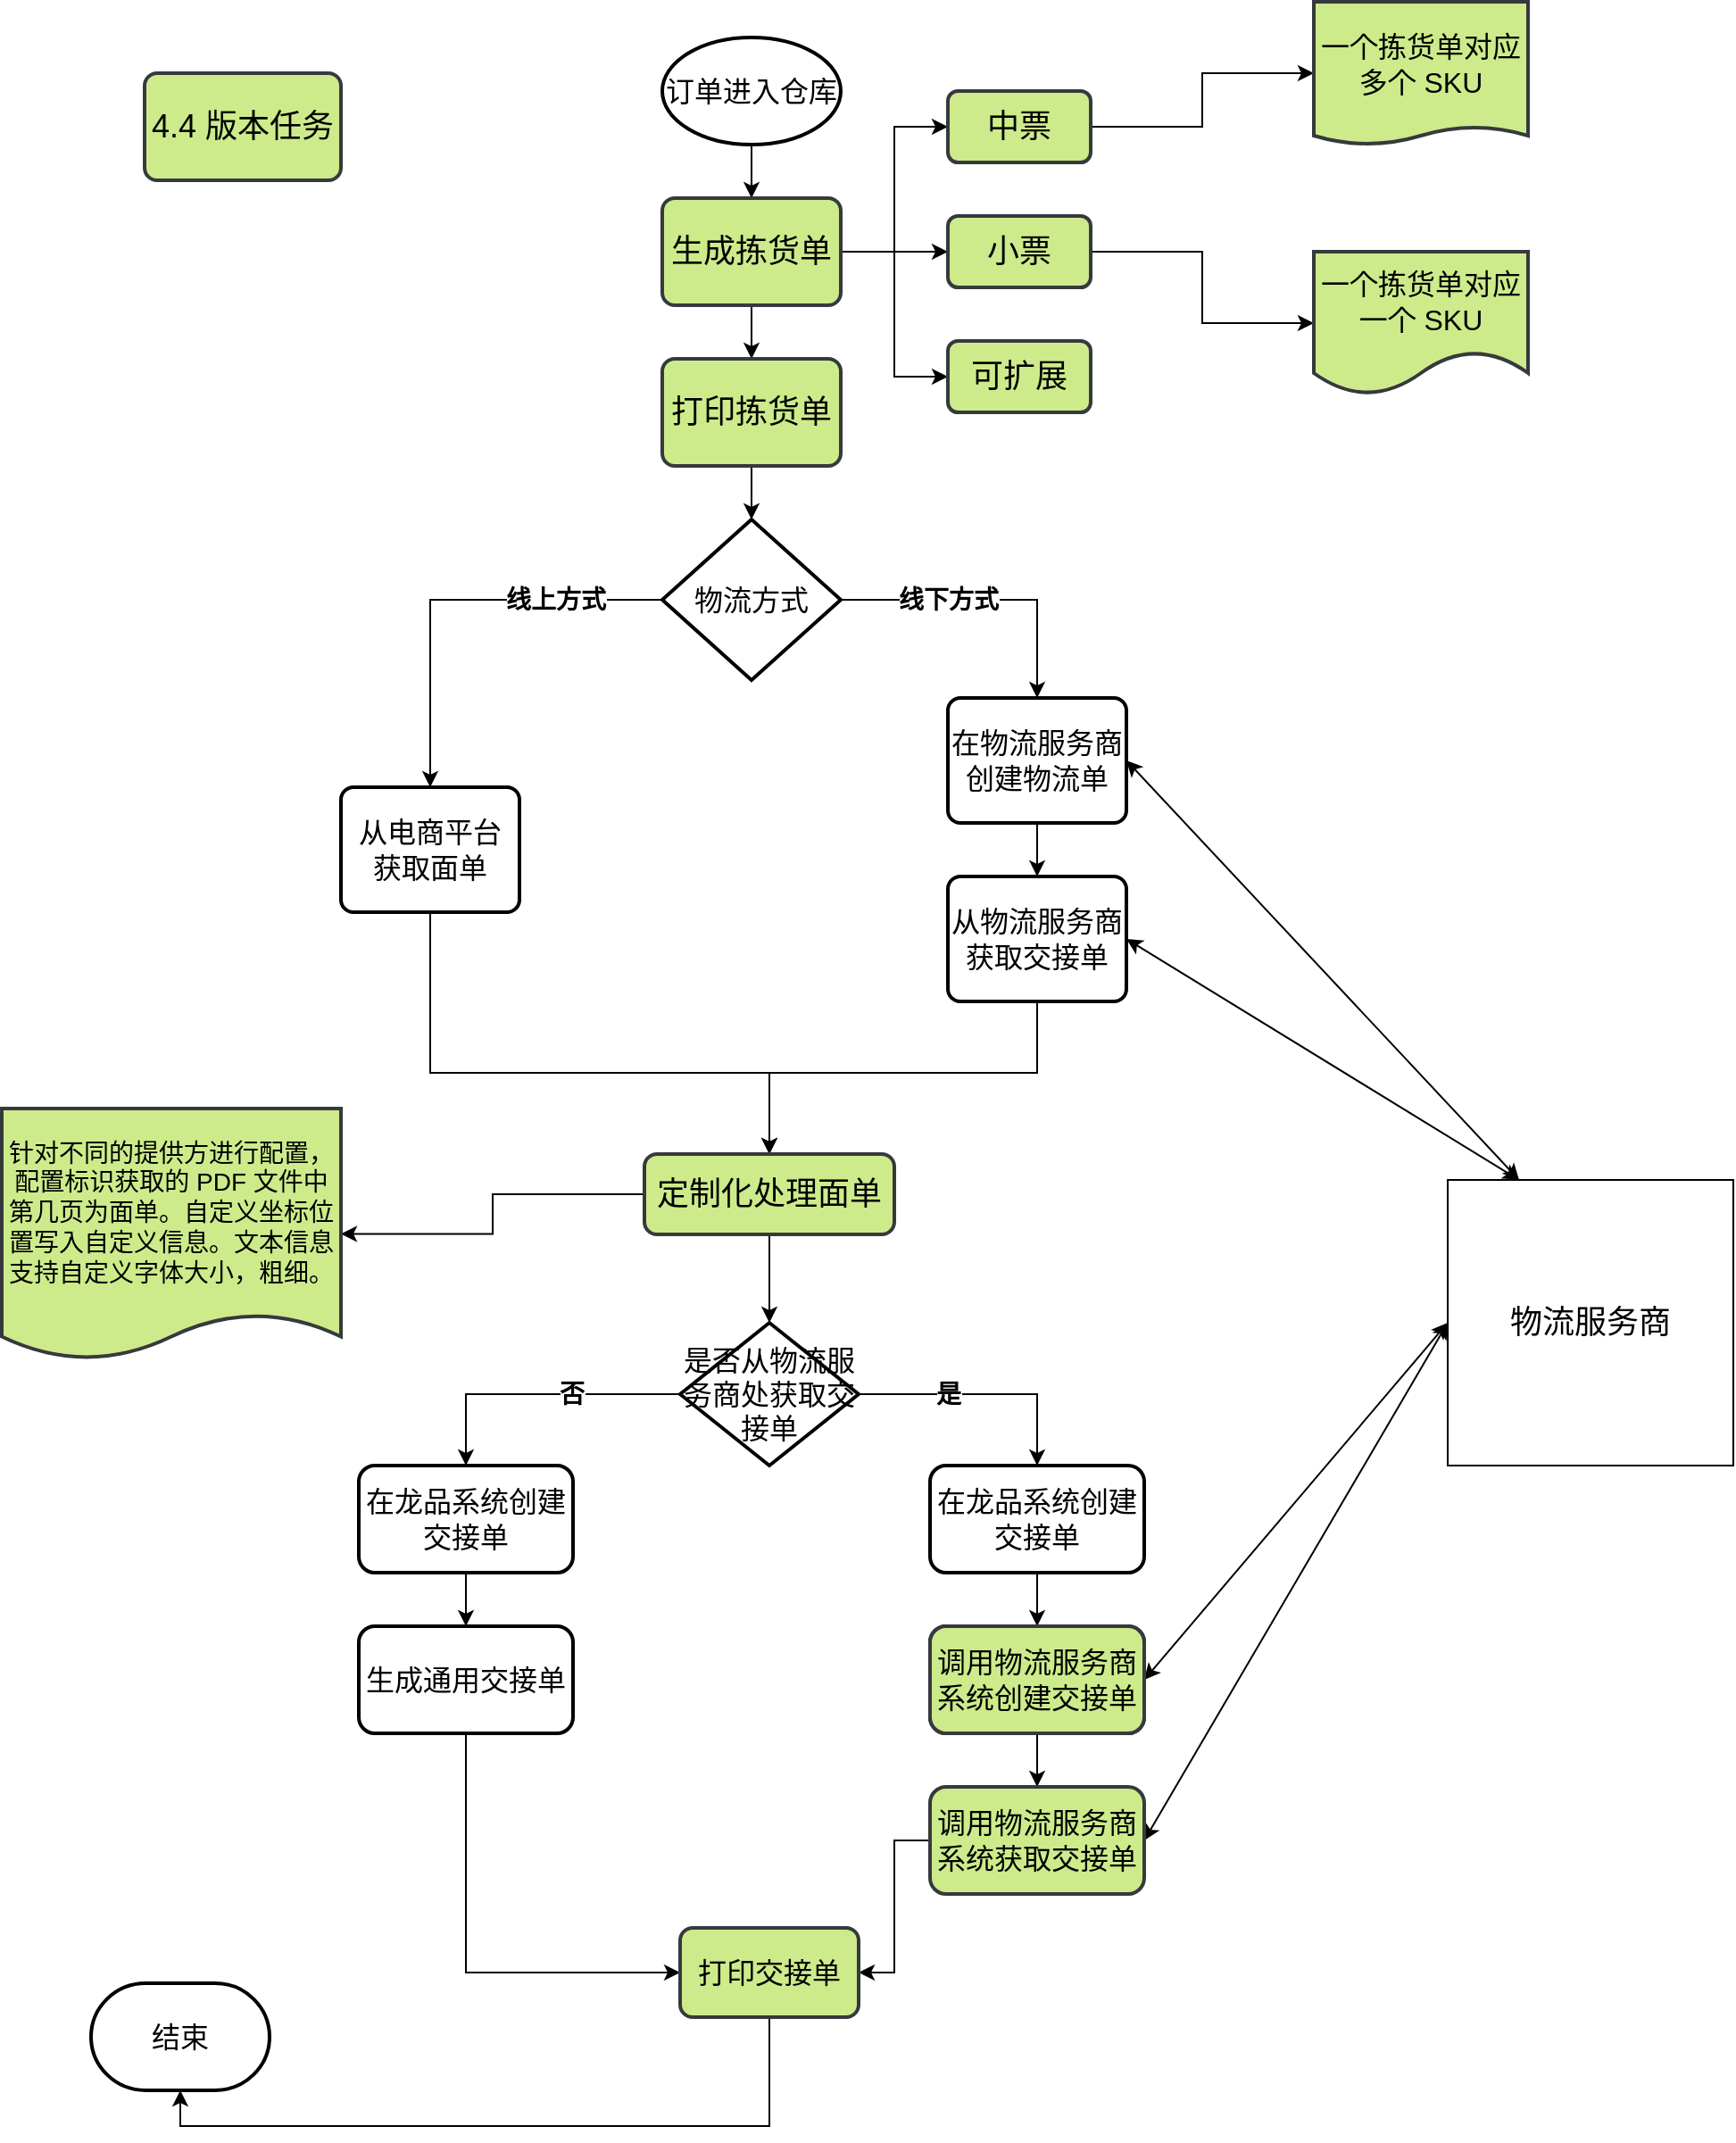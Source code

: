 <mxfile version="21.1.1" type="github">
  <diagram name="第 1 页" id="KuIml-AkiOZRVEyt4xdX">
    <mxGraphModel dx="1434" dy="756" grid="1" gridSize="10" guides="1" tooltips="1" connect="1" arrows="1" fold="1" page="1" pageScale="1" pageWidth="827" pageHeight="1169" math="0" shadow="0">
      <root>
        <mxCell id="0" />
        <mxCell id="1" parent="0" />
        <mxCell id="3qagU8p-PGzFSOpaCyJv-4" style="edgeStyle=orthogonalEdgeStyle;rounded=0;orthogonalLoop=1;jettySize=auto;html=1;" parent="1" source="3qagU8p-PGzFSOpaCyJv-1" target="3qagU8p-PGzFSOpaCyJv-3" edge="1">
          <mxGeometry relative="1" as="geometry" />
        </mxCell>
        <mxCell id="3qagU8p-PGzFSOpaCyJv-1" value="&lt;font style=&quot;font-size: 16px;&quot;&gt;订单进入仓库&lt;/font&gt;" style="strokeWidth=2;html=1;shape=mxgraph.flowchart.start_1;whiteSpace=wrap;" parent="1" vertex="1">
          <mxGeometry x="380" y="60" width="100" height="60" as="geometry" />
        </mxCell>
        <mxCell id="3qagU8p-PGzFSOpaCyJv-20" style="edgeStyle=orthogonalEdgeStyle;rounded=0;orthogonalLoop=1;jettySize=auto;html=1;" parent="1" source="3qagU8p-PGzFSOpaCyJv-3" target="3qagU8p-PGzFSOpaCyJv-19" edge="1">
          <mxGeometry relative="1" as="geometry" />
        </mxCell>
        <mxCell id="eLSRIM-IV2K5nEaeKlRg-40" style="edgeStyle=orthogonalEdgeStyle;rounded=0;orthogonalLoop=1;jettySize=auto;html=1;entryX=0;entryY=0.5;entryDx=0;entryDy=0;" edge="1" parent="1" source="3qagU8p-PGzFSOpaCyJv-3" target="3qagU8p-PGzFSOpaCyJv-10">
          <mxGeometry relative="1" as="geometry" />
        </mxCell>
        <mxCell id="eLSRIM-IV2K5nEaeKlRg-41" style="edgeStyle=orthogonalEdgeStyle;rounded=0;orthogonalLoop=1;jettySize=auto;html=1;entryX=0;entryY=0.5;entryDx=0;entryDy=0;" edge="1" parent="1" source="3qagU8p-PGzFSOpaCyJv-3" target="3qagU8p-PGzFSOpaCyJv-5">
          <mxGeometry relative="1" as="geometry" />
        </mxCell>
        <mxCell id="eLSRIM-IV2K5nEaeKlRg-42" style="edgeStyle=orthogonalEdgeStyle;rounded=0;orthogonalLoop=1;jettySize=auto;html=1;entryX=0;entryY=0.5;entryDx=0;entryDy=0;" edge="1" parent="1" source="3qagU8p-PGzFSOpaCyJv-3" target="3qagU8p-PGzFSOpaCyJv-12">
          <mxGeometry relative="1" as="geometry" />
        </mxCell>
        <mxCell id="3qagU8p-PGzFSOpaCyJv-3" value="&lt;font style=&quot;font-size: 18px;&quot;&gt;生成拣货单&lt;/font&gt;" style="rounded=1;whiteSpace=wrap;html=1;absoluteArcSize=1;arcSize=14;strokeWidth=2;fillColor=#cdeb8b;strokeColor=#36393d;" parent="1" vertex="1">
          <mxGeometry x="380" y="150" width="100" height="60" as="geometry" />
        </mxCell>
        <mxCell id="3qagU8p-PGzFSOpaCyJv-16" value="" style="edgeStyle=orthogonalEdgeStyle;rounded=0;orthogonalLoop=1;jettySize=auto;html=1;" parent="1" source="3qagU8p-PGzFSOpaCyJv-5" target="3qagU8p-PGzFSOpaCyJv-15" edge="1">
          <mxGeometry relative="1" as="geometry" />
        </mxCell>
        <mxCell id="3qagU8p-PGzFSOpaCyJv-5" value="&lt;font style=&quot;font-size: 18px;&quot;&gt;中票&lt;/font&gt;" style="rounded=1;whiteSpace=wrap;html=1;arcSize=14;strokeWidth=2;fillColor=#cdeb8b;strokeColor=#36393d;" parent="1" vertex="1">
          <mxGeometry x="540" y="90" width="80" height="40" as="geometry" />
        </mxCell>
        <mxCell id="3qagU8p-PGzFSOpaCyJv-18" value="" style="edgeStyle=orthogonalEdgeStyle;rounded=0;orthogonalLoop=1;jettySize=auto;html=1;" parent="1" source="3qagU8p-PGzFSOpaCyJv-10" target="3qagU8p-PGzFSOpaCyJv-17" edge="1">
          <mxGeometry relative="1" as="geometry" />
        </mxCell>
        <mxCell id="3qagU8p-PGzFSOpaCyJv-10" value="&lt;font style=&quot;font-size: 18px;&quot;&gt;小票&lt;/font&gt;" style="rounded=1;whiteSpace=wrap;html=1;arcSize=14;strokeWidth=2;fillColor=#cdeb8b;strokeColor=#36393d;" parent="1" vertex="1">
          <mxGeometry x="540" y="160" width="80" height="40" as="geometry" />
        </mxCell>
        <mxCell id="3qagU8p-PGzFSOpaCyJv-12" value="&lt;font style=&quot;font-size: 18px;&quot;&gt;可扩展&lt;/font&gt;" style="rounded=1;whiteSpace=wrap;html=1;arcSize=14;strokeWidth=2;fillColor=#cdeb8b;strokeColor=#36393d;" parent="1" vertex="1">
          <mxGeometry x="540" y="230" width="80" height="40" as="geometry" />
        </mxCell>
        <mxCell id="3qagU8p-PGzFSOpaCyJv-15" value="&lt;font style=&quot;font-size: 16px;&quot;&gt;一个拣货单对应多个 SKU&lt;/font&gt;" style="shape=document;whiteSpace=wrap;html=1;boundedLbl=1;rounded=1;arcSize=14;strokeWidth=2;size=0.125;fillColor=#cdeb8b;strokeColor=#36393d;" parent="1" vertex="1">
          <mxGeometry x="745" y="40" width="120" height="80" as="geometry" />
        </mxCell>
        <mxCell id="3qagU8p-PGzFSOpaCyJv-17" value="&lt;font style=&quot;font-size: 16px;&quot;&gt;一个拣货单对应一个 SKU&lt;/font&gt;" style="shape=document;whiteSpace=wrap;html=1;boundedLbl=1;rounded=1;arcSize=14;strokeWidth=2;fillColor=#cdeb8b;strokeColor=#36393d;" parent="1" vertex="1">
          <mxGeometry x="745" y="180" width="120" height="80" as="geometry" />
        </mxCell>
        <mxCell id="3qagU8p-PGzFSOpaCyJv-73" style="rounded=0;orthogonalLoop=1;jettySize=auto;html=1;entryX=0.5;entryY=0;entryDx=0;entryDy=0;entryPerimeter=0;elbow=vertical;" parent="1" source="3qagU8p-PGzFSOpaCyJv-19" target="3qagU8p-PGzFSOpaCyJv-70" edge="1">
          <mxGeometry relative="1" as="geometry" />
        </mxCell>
        <mxCell id="3qagU8p-PGzFSOpaCyJv-19" value="&lt;span style=&quot;font-size: 18px;&quot;&gt;打印拣货单&lt;/span&gt;" style="rounded=1;whiteSpace=wrap;html=1;absoluteArcSize=1;arcSize=14;strokeWidth=2;fillColor=#cdeb8b;strokeColor=#36393d;" parent="1" vertex="1">
          <mxGeometry x="380" y="240" width="100" height="60" as="geometry" />
        </mxCell>
        <mxCell id="eLSRIM-IV2K5nEaeKlRg-1" value="&lt;font style=&quot;font-size: 14px;&quot;&gt;&lt;b&gt;线上方式&lt;/b&gt;&lt;/font&gt;" style="edgeStyle=orthogonalEdgeStyle;rounded=0;orthogonalLoop=1;jettySize=auto;html=1;" edge="1" parent="1" source="3qagU8p-PGzFSOpaCyJv-70" target="3qagU8p-PGzFSOpaCyJv-74">
          <mxGeometry x="-0.489" relative="1" as="geometry">
            <mxPoint as="offset" />
          </mxGeometry>
        </mxCell>
        <mxCell id="eLSRIM-IV2K5nEaeKlRg-3" value="&lt;font style=&quot;font-size: 14px;&quot;&gt;&lt;b&gt;线下方式&lt;/b&gt;&lt;/font&gt;" style="edgeStyle=orthogonalEdgeStyle;rounded=0;orthogonalLoop=1;jettySize=auto;html=1;" edge="1" parent="1" source="3qagU8p-PGzFSOpaCyJv-70" target="eLSRIM-IV2K5nEaeKlRg-2">
          <mxGeometry x="-0.273" relative="1" as="geometry">
            <mxPoint as="offset" />
          </mxGeometry>
        </mxCell>
        <mxCell id="3qagU8p-PGzFSOpaCyJv-70" value="&lt;font style=&quot;font-size: 16px;&quot;&gt;物流方式&lt;/font&gt;" style="strokeWidth=2;html=1;shape=mxgraph.flowchart.decision;whiteSpace=wrap;" parent="1" vertex="1">
          <mxGeometry x="380" y="330" width="100" height="90" as="geometry" />
        </mxCell>
        <mxCell id="eLSRIM-IV2K5nEaeKlRg-10" style="edgeStyle=orthogonalEdgeStyle;rounded=0;orthogonalLoop=1;jettySize=auto;html=1;exitX=0.5;exitY=1;exitDx=0;exitDy=0;" edge="1" parent="1" source="3qagU8p-PGzFSOpaCyJv-74" target="eLSRIM-IV2K5nEaeKlRg-8">
          <mxGeometry relative="1" as="geometry">
            <Array as="points">
              <mxPoint x="250" y="640" />
              <mxPoint x="440" y="640" />
            </Array>
          </mxGeometry>
        </mxCell>
        <mxCell id="3qagU8p-PGzFSOpaCyJv-74" value="&lt;font style=&quot;font-size: 16px;&quot;&gt;从电商平台&lt;br&gt;获取面单&lt;/font&gt;" style="rounded=1;whiteSpace=wrap;html=1;absoluteArcSize=1;arcSize=14;strokeWidth=2;" parent="1" vertex="1">
          <mxGeometry x="200" y="480" width="100" height="70" as="geometry" />
        </mxCell>
        <mxCell id="eLSRIM-IV2K5nEaeKlRg-5" style="edgeStyle=orthogonalEdgeStyle;rounded=0;orthogonalLoop=1;jettySize=auto;html=1;entryX=0.5;entryY=0;entryDx=0;entryDy=0;" edge="1" parent="1" source="eLSRIM-IV2K5nEaeKlRg-2" target="eLSRIM-IV2K5nEaeKlRg-4">
          <mxGeometry relative="1" as="geometry" />
        </mxCell>
        <mxCell id="eLSRIM-IV2K5nEaeKlRg-34" style="rounded=0;orthogonalLoop=1;jettySize=auto;html=1;startArrow=classic;startFill=1;exitX=1;exitY=0.5;exitDx=0;exitDy=0;entryX=0.25;entryY=0;entryDx=0;entryDy=0;" edge="1" parent="1" source="eLSRIM-IV2K5nEaeKlRg-2" target="eLSRIM-IV2K5nEaeKlRg-31">
          <mxGeometry relative="1" as="geometry" />
        </mxCell>
        <mxCell id="eLSRIM-IV2K5nEaeKlRg-2" value="&lt;span style=&quot;font-size: 16px;&quot;&gt;在物流服务商&lt;br&gt;创建物流单&lt;br&gt;&lt;/span&gt;" style="rounded=1;whiteSpace=wrap;html=1;absoluteArcSize=1;arcSize=14;strokeWidth=2;" vertex="1" parent="1">
          <mxGeometry x="540" y="430" width="100" height="70" as="geometry" />
        </mxCell>
        <mxCell id="eLSRIM-IV2K5nEaeKlRg-11" style="edgeStyle=orthogonalEdgeStyle;rounded=0;orthogonalLoop=1;jettySize=auto;html=1;entryX=0.5;entryY=0;entryDx=0;entryDy=0;exitX=0.5;exitY=1;exitDx=0;exitDy=0;" edge="1" parent="1" source="eLSRIM-IV2K5nEaeKlRg-4" target="eLSRIM-IV2K5nEaeKlRg-8">
          <mxGeometry relative="1" as="geometry">
            <Array as="points">
              <mxPoint x="590" y="640" />
              <mxPoint x="440" y="640" />
            </Array>
          </mxGeometry>
        </mxCell>
        <mxCell id="eLSRIM-IV2K5nEaeKlRg-33" style="rounded=0;orthogonalLoop=1;jettySize=auto;html=1;startArrow=classic;startFill=1;exitX=1;exitY=0.5;exitDx=0;exitDy=0;entryX=0.25;entryY=0;entryDx=0;entryDy=0;" edge="1" parent="1" source="eLSRIM-IV2K5nEaeKlRg-4" target="eLSRIM-IV2K5nEaeKlRg-31">
          <mxGeometry relative="1" as="geometry" />
        </mxCell>
        <mxCell id="eLSRIM-IV2K5nEaeKlRg-4" value="&lt;span style=&quot;font-size: 16px;&quot;&gt;从物流服务商&lt;br&gt;获取交接单&lt;br&gt;&lt;/span&gt;" style="rounded=1;whiteSpace=wrap;html=1;absoluteArcSize=1;arcSize=14;strokeWidth=2;" vertex="1" parent="1">
          <mxGeometry x="540" y="530" width="100" height="70" as="geometry" />
        </mxCell>
        <mxCell id="eLSRIM-IV2K5nEaeKlRg-7" value="" style="edgeStyle=orthogonalEdgeStyle;rounded=0;orthogonalLoop=1;jettySize=auto;html=1;" edge="1" parent="1" source="eLSRIM-IV2K5nEaeKlRg-8" target="eLSRIM-IV2K5nEaeKlRg-9">
          <mxGeometry relative="1" as="geometry" />
        </mxCell>
        <mxCell id="eLSRIM-IV2K5nEaeKlRg-32" style="edgeStyle=orthogonalEdgeStyle;rounded=0;orthogonalLoop=1;jettySize=auto;html=1;" edge="1" parent="1" source="eLSRIM-IV2K5nEaeKlRg-8" target="eLSRIM-IV2K5nEaeKlRg-15">
          <mxGeometry relative="1" as="geometry" />
        </mxCell>
        <mxCell id="eLSRIM-IV2K5nEaeKlRg-8" value="&lt;span style=&quot;font-size: 18px;&quot;&gt;定制化处理面单&lt;/span&gt;" style="rounded=1;whiteSpace=wrap;html=1;absoluteArcSize=1;arcSize=14;strokeWidth=2;fillColor=#cdeb8b;strokeColor=#36393d;" vertex="1" parent="1">
          <mxGeometry x="370" y="685.5" width="140" height="45" as="geometry" />
        </mxCell>
        <mxCell id="eLSRIM-IV2K5nEaeKlRg-9" value="&lt;font style=&quot;font-size: 14px;&quot;&gt;针对不同的提供方进行配置，配置标识获取的 PDF 文件中第几页为面单。自定义坐标位置写入自定义信息。文本信息支持自定义字体大小，粗细。&lt;/font&gt;" style="shape=document;whiteSpace=wrap;html=1;boundedLbl=1;rounded=1;arcSize=14;strokeWidth=2;size=0.181;fillColor=#cdeb8b;strokeColor=#36393d;" vertex="1" parent="1">
          <mxGeometry x="10" y="660" width="190" height="140.5" as="geometry" />
        </mxCell>
        <mxCell id="eLSRIM-IV2K5nEaeKlRg-12" value="&lt;font style=&quot;font-size: 14px;&quot;&gt;&lt;b&gt;否&lt;/b&gt;&lt;/font&gt;" style="edgeStyle=orthogonalEdgeStyle;rounded=0;orthogonalLoop=1;jettySize=auto;html=1;entryX=0.5;entryY=0;entryDx=0;entryDy=0;" edge="1" parent="1" source="eLSRIM-IV2K5nEaeKlRg-15" target="eLSRIM-IV2K5nEaeKlRg-17">
          <mxGeometry x="-0.238" relative="1" as="geometry">
            <mxPoint as="offset" />
          </mxGeometry>
        </mxCell>
        <mxCell id="eLSRIM-IV2K5nEaeKlRg-13" style="edgeStyle=orthogonalEdgeStyle;rounded=0;orthogonalLoop=1;jettySize=auto;html=1;entryX=0.5;entryY=0;entryDx=0;entryDy=0;" edge="1" parent="1" source="eLSRIM-IV2K5nEaeKlRg-15" target="eLSRIM-IV2K5nEaeKlRg-20">
          <mxGeometry relative="1" as="geometry" />
        </mxCell>
        <mxCell id="eLSRIM-IV2K5nEaeKlRg-14" value="&lt;b&gt;&lt;font style=&quot;font-size: 14px;&quot;&gt;是&lt;/font&gt;&lt;/b&gt;" style="edgeLabel;html=1;align=center;verticalAlign=middle;resizable=0;points=[];" vertex="1" connectable="0" parent="eLSRIM-IV2K5nEaeKlRg-13">
          <mxGeometry x="-0.443" y="1" relative="1" as="geometry">
            <mxPoint x="11" y="1" as="offset" />
          </mxGeometry>
        </mxCell>
        <mxCell id="eLSRIM-IV2K5nEaeKlRg-15" value="&lt;font style=&quot;font-size: 16px;&quot;&gt;是否从物流服务商处获取交接单&lt;/font&gt;" style="strokeWidth=2;html=1;shape=mxgraph.flowchart.decision;whiteSpace=wrap;" vertex="1" parent="1">
          <mxGeometry x="390" y="780" width="100" height="80" as="geometry" />
        </mxCell>
        <mxCell id="eLSRIM-IV2K5nEaeKlRg-16" style="edgeStyle=orthogonalEdgeStyle;rounded=0;orthogonalLoop=1;jettySize=auto;html=1;" edge="1" parent="1" source="eLSRIM-IV2K5nEaeKlRg-17" target="eLSRIM-IV2K5nEaeKlRg-22">
          <mxGeometry relative="1" as="geometry" />
        </mxCell>
        <mxCell id="eLSRIM-IV2K5nEaeKlRg-17" value="&lt;font style=&quot;font-size: 16px;&quot;&gt;在龙品系统创建交接单&lt;/font&gt;" style="rounded=1;whiteSpace=wrap;html=1;strokeWidth=2;" vertex="1" parent="1">
          <mxGeometry x="210" y="860" width="120" height="60" as="geometry" />
        </mxCell>
        <mxCell id="eLSRIM-IV2K5nEaeKlRg-18" value="&lt;span style=&quot;font-size: 16px;&quot;&gt;结束&lt;/span&gt;" style="strokeWidth=2;html=1;shape=mxgraph.flowchart.terminator;whiteSpace=wrap;" vertex="1" parent="1">
          <mxGeometry x="60" y="1150" width="100" height="60" as="geometry" />
        </mxCell>
        <mxCell id="eLSRIM-IV2K5nEaeKlRg-19" style="edgeStyle=orthogonalEdgeStyle;rounded=0;orthogonalLoop=1;jettySize=auto;html=1;entryX=0.5;entryY=0;entryDx=0;entryDy=0;" edge="1" parent="1" source="eLSRIM-IV2K5nEaeKlRg-20" target="eLSRIM-IV2K5nEaeKlRg-25">
          <mxGeometry relative="1" as="geometry" />
        </mxCell>
        <mxCell id="eLSRIM-IV2K5nEaeKlRg-20" value="&lt;font style=&quot;font-size: 16px;&quot;&gt;在龙品系统创建交接单&lt;/font&gt;" style="rounded=1;whiteSpace=wrap;html=1;strokeWidth=2;" vertex="1" parent="1">
          <mxGeometry x="530" y="860" width="120" height="60" as="geometry" />
        </mxCell>
        <mxCell id="eLSRIM-IV2K5nEaeKlRg-21" style="edgeStyle=orthogonalEdgeStyle;rounded=0;orthogonalLoop=1;jettySize=auto;html=1;entryX=0;entryY=0.5;entryDx=0;entryDy=0;exitX=0.5;exitY=1;exitDx=0;exitDy=0;" edge="1" parent="1" source="eLSRIM-IV2K5nEaeKlRg-22" target="eLSRIM-IV2K5nEaeKlRg-30">
          <mxGeometry relative="1" as="geometry" />
        </mxCell>
        <mxCell id="eLSRIM-IV2K5nEaeKlRg-22" value="&lt;font style=&quot;font-size: 16px;&quot;&gt;生成通用交接单&lt;/font&gt;" style="rounded=1;whiteSpace=wrap;html=1;strokeWidth=2;" vertex="1" parent="1">
          <mxGeometry x="210" y="950" width="120" height="60" as="geometry" />
        </mxCell>
        <mxCell id="eLSRIM-IV2K5nEaeKlRg-23" style="edgeStyle=orthogonalEdgeStyle;rounded=0;orthogonalLoop=1;jettySize=auto;html=1;" edge="1" parent="1" source="eLSRIM-IV2K5nEaeKlRg-25" target="eLSRIM-IV2K5nEaeKlRg-28">
          <mxGeometry relative="1" as="geometry" />
        </mxCell>
        <mxCell id="eLSRIM-IV2K5nEaeKlRg-24" style="rounded=0;orthogonalLoop=1;jettySize=auto;html=1;entryX=0;entryY=0.5;entryDx=0;entryDy=0;endArrow=classic;endFill=1;startArrow=classic;startFill=1;exitX=1;exitY=0.5;exitDx=0;exitDy=0;" edge="1" parent="1" source="eLSRIM-IV2K5nEaeKlRg-25" target="eLSRIM-IV2K5nEaeKlRg-31">
          <mxGeometry relative="1" as="geometry" />
        </mxCell>
        <mxCell id="eLSRIM-IV2K5nEaeKlRg-25" value="&lt;font style=&quot;font-size: 16px;&quot;&gt;调用物流服务商系统创建交接单&lt;/font&gt;" style="rounded=1;whiteSpace=wrap;html=1;strokeWidth=2;" vertex="1" parent="1">
          <mxGeometry x="530" y="950" width="120" height="60" as="geometry" />
        </mxCell>
        <mxCell id="eLSRIM-IV2K5nEaeKlRg-26" style="edgeStyle=orthogonalEdgeStyle;rounded=0;orthogonalLoop=1;jettySize=auto;html=1;entryX=1;entryY=0.5;entryDx=0;entryDy=0;" edge="1" parent="1" source="eLSRIM-IV2K5nEaeKlRg-28" target="eLSRIM-IV2K5nEaeKlRg-30">
          <mxGeometry relative="1" as="geometry" />
        </mxCell>
        <mxCell id="eLSRIM-IV2K5nEaeKlRg-27" style="rounded=0;orthogonalLoop=1;jettySize=auto;html=1;entryX=0;entryY=0.5;entryDx=0;entryDy=0;startArrow=classic;startFill=1;exitX=1;exitY=0.5;exitDx=0;exitDy=0;" edge="1" parent="1" source="eLSRIM-IV2K5nEaeKlRg-28" target="eLSRIM-IV2K5nEaeKlRg-31">
          <mxGeometry relative="1" as="geometry" />
        </mxCell>
        <mxCell id="eLSRIM-IV2K5nEaeKlRg-28" value="&lt;font style=&quot;font-size: 16px;&quot;&gt;调用物流服务商系统获取交接单&lt;/font&gt;" style="rounded=1;whiteSpace=wrap;html=1;strokeWidth=2;fillColor=#cdeb8b;strokeColor=#36393d;" vertex="1" parent="1">
          <mxGeometry x="530" y="1040" width="120" height="60" as="geometry" />
        </mxCell>
        <mxCell id="eLSRIM-IV2K5nEaeKlRg-29" style="edgeStyle=orthogonalEdgeStyle;rounded=0;orthogonalLoop=1;jettySize=auto;html=1;entryX=0.5;entryY=1;entryDx=0;entryDy=0;entryPerimeter=0;exitX=0.5;exitY=1;exitDx=0;exitDy=0;" edge="1" parent="1" source="eLSRIM-IV2K5nEaeKlRg-30" target="eLSRIM-IV2K5nEaeKlRg-18">
          <mxGeometry relative="1" as="geometry" />
        </mxCell>
        <mxCell id="eLSRIM-IV2K5nEaeKlRg-30" value="&lt;font style=&quot;font-size: 16px;&quot;&gt;打印交接单&lt;/font&gt;" style="rounded=1;whiteSpace=wrap;html=1;absoluteArcSize=1;arcSize=14;strokeWidth=2;fillColor=#cdeb8b;strokeColor=#36393d;" vertex="1" parent="1">
          <mxGeometry x="390" y="1119" width="100" height="50" as="geometry" />
        </mxCell>
        <mxCell id="eLSRIM-IV2K5nEaeKlRg-31" value="&lt;font style=&quot;font-size: 18px;&quot;&gt;物流服务商&lt;/font&gt;" style="whiteSpace=wrap;html=1;aspect=fixed;" vertex="1" parent="1">
          <mxGeometry x="820" y="700" width="160" height="160" as="geometry" />
        </mxCell>
        <mxCell id="eLSRIM-IV2K5nEaeKlRg-38" value="&lt;font style=&quot;font-size: 16px;&quot;&gt;调用物流服务商系统创建交接单&lt;/font&gt;" style="rounded=1;whiteSpace=wrap;html=1;strokeWidth=2;fillColor=#cdeb8b;strokeColor=#36393d;" vertex="1" parent="1">
          <mxGeometry x="530" y="950" width="120" height="60" as="geometry" />
        </mxCell>
        <mxCell id="eLSRIM-IV2K5nEaeKlRg-39" value="&lt;span style=&quot;font-size: 18px;&quot;&gt;4.4 版本任务&lt;/span&gt;" style="rounded=1;whiteSpace=wrap;html=1;absoluteArcSize=1;arcSize=14;strokeWidth=2;fillColor=#cdeb8b;strokeColor=#36393d;" vertex="1" parent="1">
          <mxGeometry x="90" y="80" width="110" height="60" as="geometry" />
        </mxCell>
      </root>
    </mxGraphModel>
  </diagram>
</mxfile>
